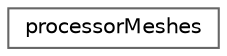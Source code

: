 digraph "Graphical Class Hierarchy"
{
 // LATEX_PDF_SIZE
  bgcolor="transparent";
  edge [fontname=Helvetica,fontsize=10,labelfontname=Helvetica,labelfontsize=10];
  node [fontname=Helvetica,fontsize=10,shape=box,height=0.2,width=0.4];
  rankdir="LR";
  Node0 [id="Node000000",label="processorMeshes",height=0.2,width=0.4,color="grey40", fillcolor="white", style="filled",URL="$classFoam_1_1processorMeshes.html",tooltip="Container for processor mesh addressing."];
}
